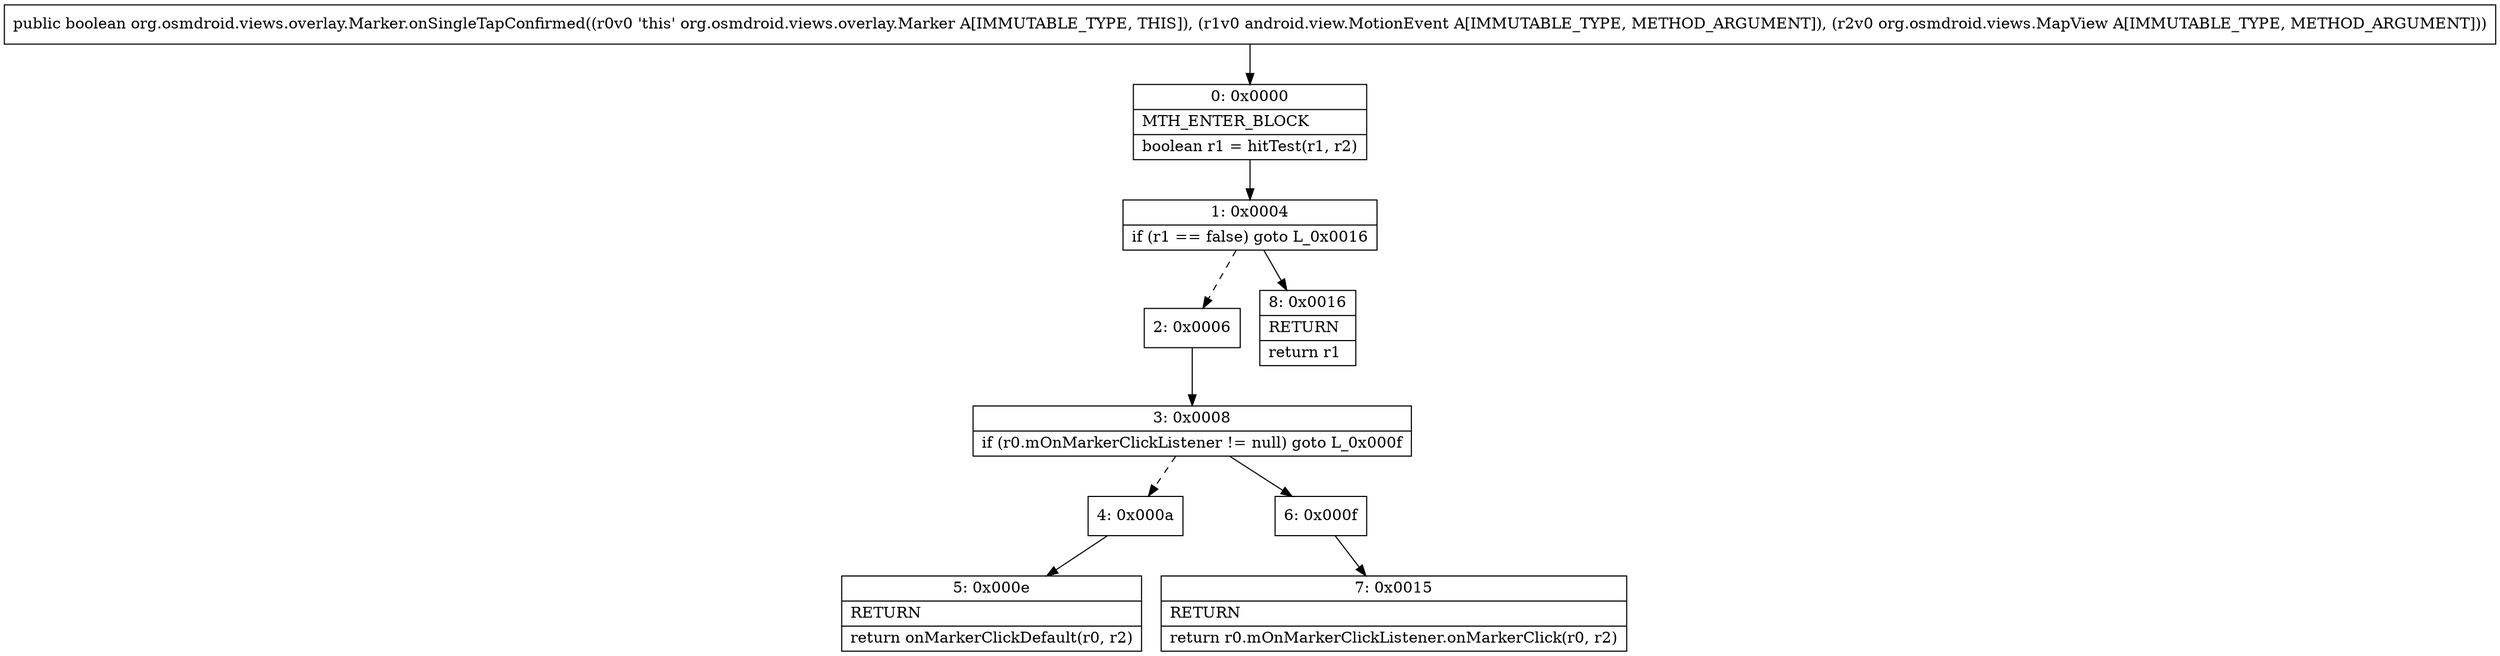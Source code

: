 digraph "CFG fororg.osmdroid.views.overlay.Marker.onSingleTapConfirmed(Landroid\/view\/MotionEvent;Lorg\/osmdroid\/views\/MapView;)Z" {
Node_0 [shape=record,label="{0\:\ 0x0000|MTH_ENTER_BLOCK\l|boolean r1 = hitTest(r1, r2)\l}"];
Node_1 [shape=record,label="{1\:\ 0x0004|if (r1 == false) goto L_0x0016\l}"];
Node_2 [shape=record,label="{2\:\ 0x0006}"];
Node_3 [shape=record,label="{3\:\ 0x0008|if (r0.mOnMarkerClickListener != null) goto L_0x000f\l}"];
Node_4 [shape=record,label="{4\:\ 0x000a}"];
Node_5 [shape=record,label="{5\:\ 0x000e|RETURN\l|return onMarkerClickDefault(r0, r2)\l}"];
Node_6 [shape=record,label="{6\:\ 0x000f}"];
Node_7 [shape=record,label="{7\:\ 0x0015|RETURN\l|return r0.mOnMarkerClickListener.onMarkerClick(r0, r2)\l}"];
Node_8 [shape=record,label="{8\:\ 0x0016|RETURN\l|return r1\l}"];
MethodNode[shape=record,label="{public boolean org.osmdroid.views.overlay.Marker.onSingleTapConfirmed((r0v0 'this' org.osmdroid.views.overlay.Marker A[IMMUTABLE_TYPE, THIS]), (r1v0 android.view.MotionEvent A[IMMUTABLE_TYPE, METHOD_ARGUMENT]), (r2v0 org.osmdroid.views.MapView A[IMMUTABLE_TYPE, METHOD_ARGUMENT])) }"];
MethodNode -> Node_0;
Node_0 -> Node_1;
Node_1 -> Node_2[style=dashed];
Node_1 -> Node_8;
Node_2 -> Node_3;
Node_3 -> Node_4[style=dashed];
Node_3 -> Node_6;
Node_4 -> Node_5;
Node_6 -> Node_7;
}


